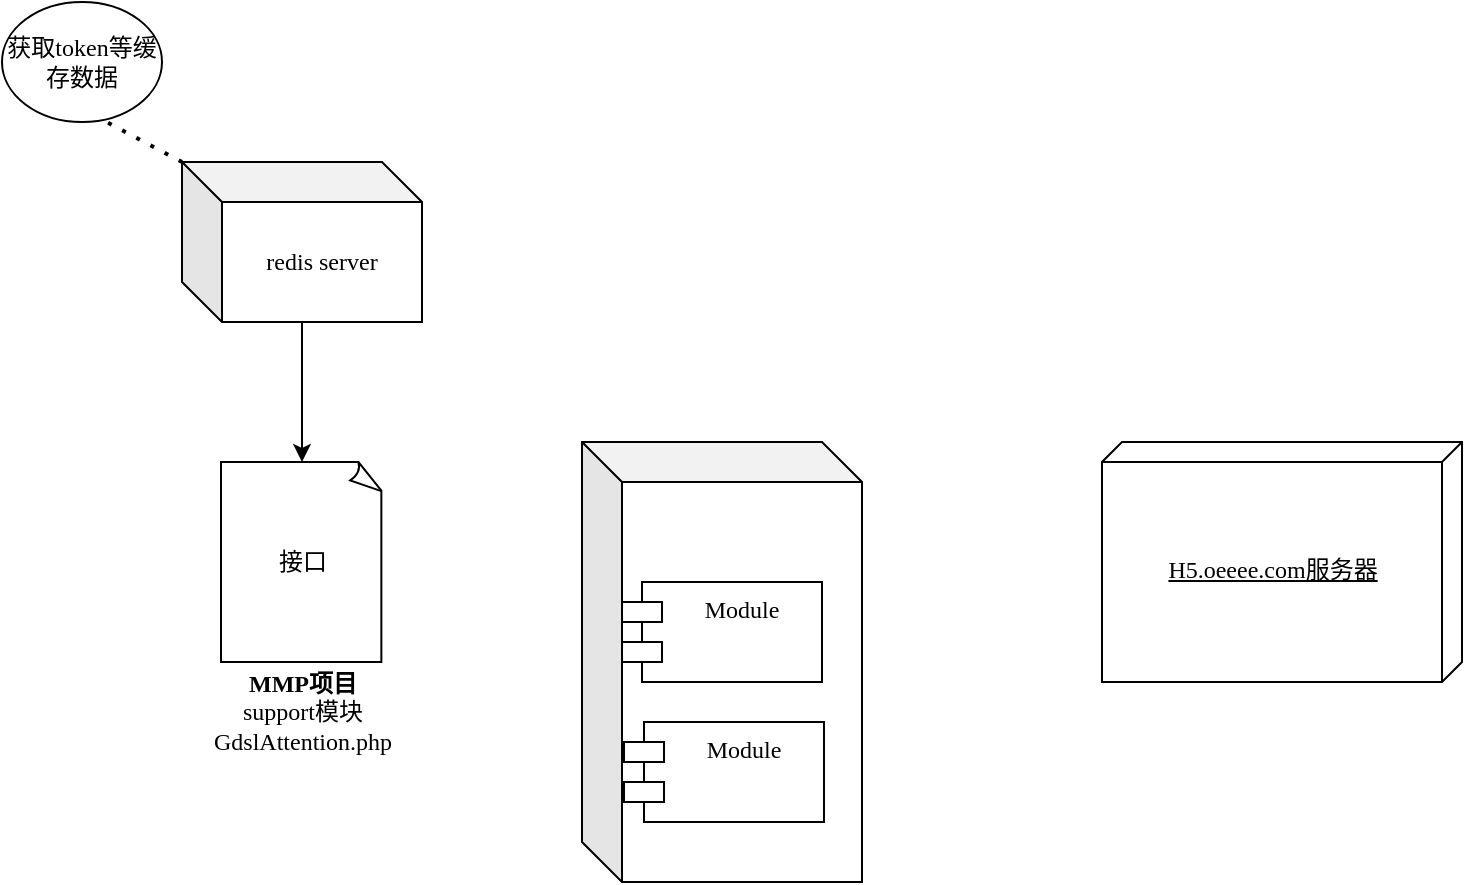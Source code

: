 <mxfile version="14.4.7" type="github">
  <diagram id="160gteVZ_OM-2pYkAI6f" name="第 1 页">
    <mxGraphModel dx="1550" dy="835" grid="1" gridSize="10" guides="1" tooltips="1" connect="1" arrows="1" fold="1" page="1" pageScale="1" pageWidth="827" pageHeight="1169" math="0" shadow="0">
      <root>
        <mxCell id="0" />
        <mxCell id="1" parent="0" />
        <mxCell id="bNZ7L3KXOHOOpGqRcnxT-2" value="" style="shape=cube;whiteSpace=wrap;html=1;boundedLbl=1;backgroundOutline=1;darkOpacity=0.05;darkOpacity2=0.1;" vertex="1" parent="1">
          <mxGeometry x="300" y="350" width="140" height="220" as="geometry" />
        </mxCell>
        <mxCell id="bNZ7L3KXOHOOpGqRcnxT-14" value="接口" style="whiteSpace=wrap;html=1;shape=mxgraph.basic.document" vertex="1" parent="1">
          <mxGeometry x="119.5" y="360" width="81" height="100" as="geometry" />
        </mxCell>
        <mxCell id="bNZ7L3KXOHOOpGqRcnxT-24" style="edgeStyle=orthogonalEdgeStyle;rounded=0;orthogonalLoop=1;jettySize=auto;html=1;entryX=0.5;entryY=0;entryDx=0;entryDy=0;entryPerimeter=0;fontFamily=Lucida Console;" edge="1" parent="1" source="bNZ7L3KXOHOOpGqRcnxT-16" target="bNZ7L3KXOHOOpGqRcnxT-14">
          <mxGeometry relative="1" as="geometry" />
        </mxCell>
        <mxCell id="bNZ7L3KXOHOOpGqRcnxT-16" value="redis server" style="shape=cube;whiteSpace=wrap;html=1;boundedLbl=1;backgroundOutline=1;darkOpacity=0.05;darkOpacity2=0.1;fontFamily=Lucida Console;" vertex="1" parent="1">
          <mxGeometry x="100" y="210" width="120" height="80" as="geometry" />
        </mxCell>
        <mxCell id="bNZ7L3KXOHOOpGqRcnxT-17" value="" style="endArrow=none;dashed=1;html=1;dashPattern=1 3;strokeWidth=2;fontFamily=Lucida Console;entryX=0;entryY=0;entryDx=0;entryDy=0;entryPerimeter=0;exitX=0.663;exitY=1.007;exitDx=0;exitDy=0;exitPerimeter=0;" edge="1" parent="1" source="bNZ7L3KXOHOOpGqRcnxT-19" target="bNZ7L3KXOHOOpGqRcnxT-16">
          <mxGeometry width="50" height="50" relative="1" as="geometry">
            <mxPoint x="80" y="300" as="sourcePoint" />
            <mxPoint x="130" y="250" as="targetPoint" />
          </mxGeometry>
        </mxCell>
        <mxCell id="bNZ7L3KXOHOOpGqRcnxT-19" value="获取token等缓存数据" style="ellipse;whiteSpace=wrap;html=1;fontFamily=Lucida Console;" vertex="1" parent="1">
          <mxGeometry x="10" y="130" width="80" height="60" as="geometry" />
        </mxCell>
        <mxCell id="bNZ7L3KXOHOOpGqRcnxT-22" value="H5.oeeee.com服务器" style="verticalAlign=middle;align=center;spacingTop=8;spacingLeft=2;spacingRight=12;shape=cube;size=10;direction=south;fontStyle=4;html=1;fontFamily=Lucida Console;labelPosition=center;verticalLabelPosition=middle;" vertex="1" parent="1">
          <mxGeometry x="560" y="350" width="180" height="120" as="geometry" />
        </mxCell>
        <mxCell id="bNZ7L3KXOHOOpGqRcnxT-15" value="&lt;font face=&quot;Lucida Console&quot;&gt;&lt;b&gt;MMP项目&lt;br&gt;&lt;/b&gt;support模块&lt;br&gt;GdslAttention.php&lt;/font&gt;&lt;b&gt;&lt;br&gt;&lt;/b&gt;" style="text;html=1;align=center;verticalAlign=middle;resizable=0;points=[];autosize=1;" vertex="1" parent="1">
          <mxGeometry x="90" y="460" width="140" height="50" as="geometry" />
        </mxCell>
        <mxCell id="bNZ7L3KXOHOOpGqRcnxT-25" value="Module" style="shape=module;align=left;spacingLeft=20;align=center;verticalAlign=top;fontFamily=Lucida Console;" vertex="1" parent="1">
          <mxGeometry x="321" y="490" width="100" height="50" as="geometry" />
        </mxCell>
        <mxCell id="bNZ7L3KXOHOOpGqRcnxT-26" value="Module" style="shape=module;align=left;spacingLeft=20;align=center;verticalAlign=top;fontFamily=Lucida Console;" vertex="1" parent="1">
          <mxGeometry x="320" y="420" width="100" height="50" as="geometry" />
        </mxCell>
      </root>
    </mxGraphModel>
  </diagram>
</mxfile>
